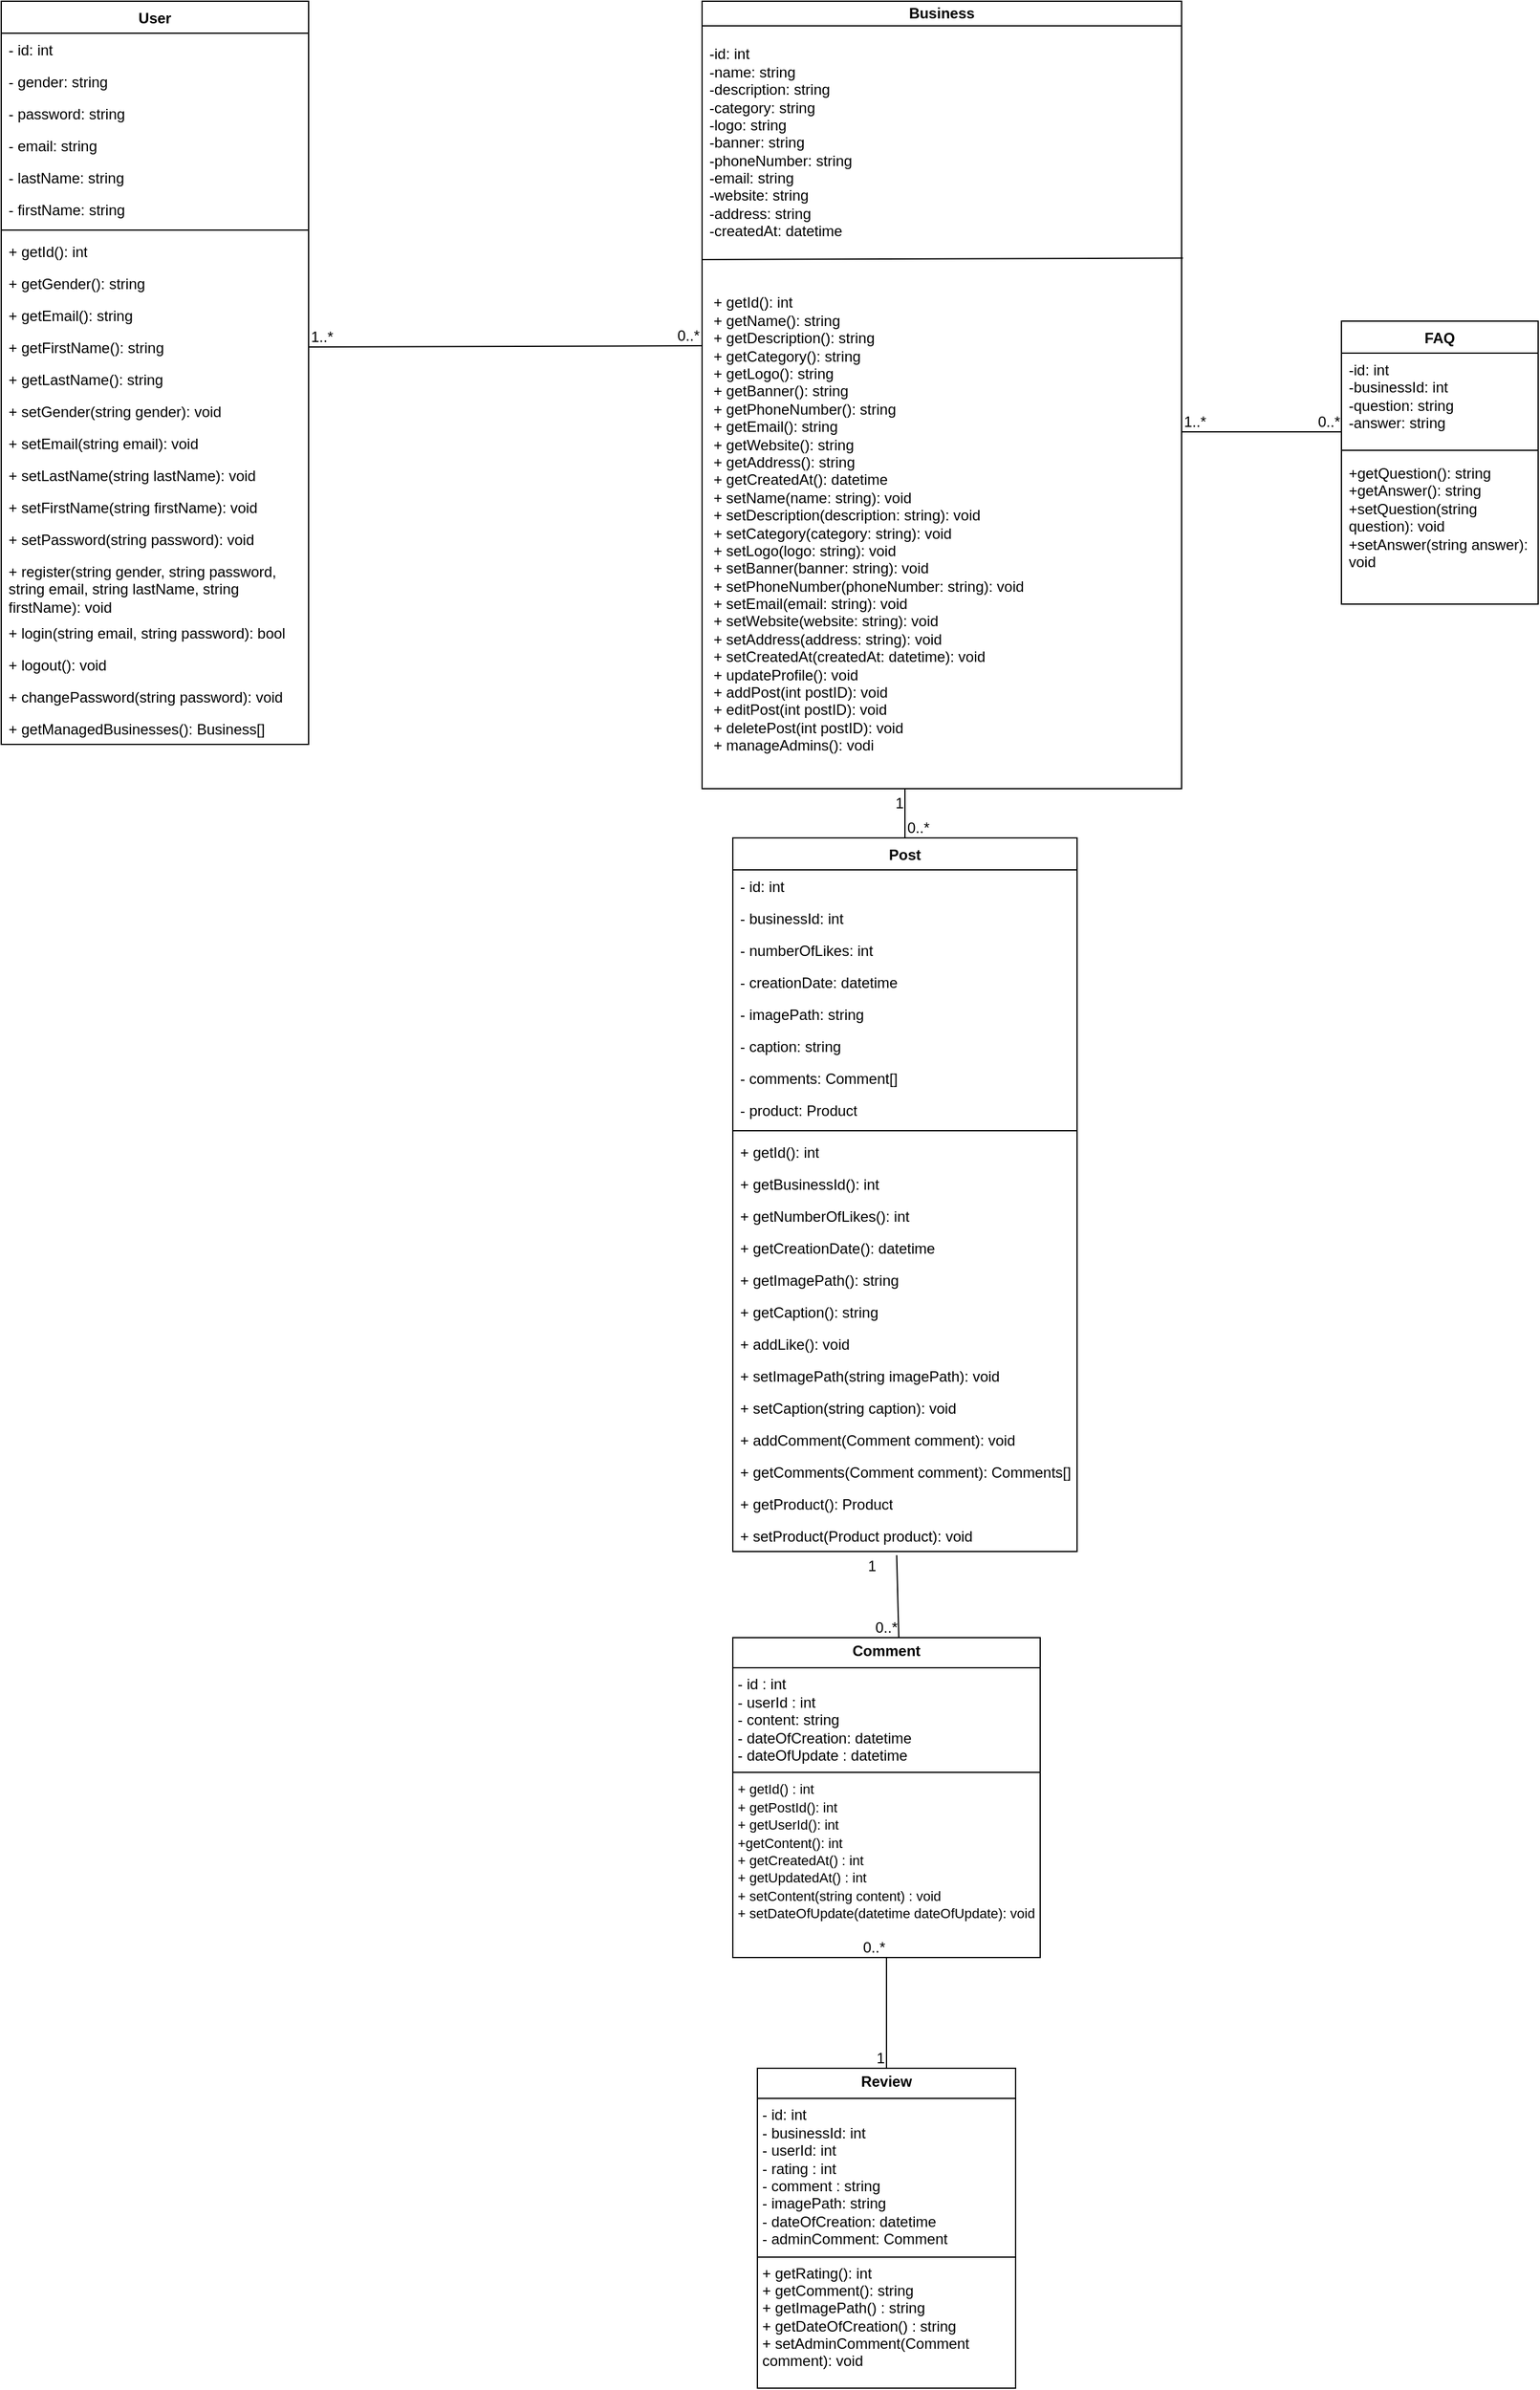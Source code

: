 <mxfile version="20.6.2" type="device"><diagram name="Page-1" id="zB0T4Id48WURSQ8DJp9p"><mxGraphModel dx="11570" dy="7433" grid="1" gridSize="10" guides="1" tooltips="1" connect="1" arrows="1" fold="1" page="1" pageScale="1" pageWidth="850" pageHeight="1100" math="0" shadow="0"><root><mxCell id="0"/><mxCell id="1" parent="0"/><mxCell id="ro6nxOlKLyhl2CBjUFk0-1" value="&lt;p style=&quot;margin:0px;margin-top:4px;text-align:center;&quot;&gt;&lt;b&gt;Comment&lt;/b&gt;&lt;/p&gt;&lt;hr size=&quot;1&quot; style=&quot;border-style:solid;&quot;&gt;&lt;p style=&quot;margin:0px;margin-left:4px;&quot;&gt;- id : int&lt;/p&gt;&lt;p style=&quot;margin:0px;margin-left:4px;&quot;&gt;- userId : int&lt;/p&gt;&lt;p style=&quot;margin:0px;margin-left:4px;&quot;&gt;- content: string&lt;/p&gt;&lt;p style=&quot;margin:0px;margin-left:4px;&quot;&gt;- dateOfCreation: datetime&lt;/p&gt;&lt;p style=&quot;margin:0px;margin-left:4px;&quot;&gt;- dateOfUpdate : datetime&lt;/p&gt;&lt;hr size=&quot;1&quot; style=&quot;border-style:solid;&quot;&gt;&lt;p style=&quot;margin: 0px 0px 0px 4px;&quot;&gt;&lt;span style=&quot;font-size: 11px;&quot;&gt;+ getId() : int&lt;/span&gt;&lt;/p&gt;&lt;p style=&quot;margin: 0px 0px 0px 4px;&quot;&gt;&lt;span style=&quot;font-size: 11px;&quot;&gt;+ getPostId(): int&lt;/span&gt;&lt;/p&gt;&lt;p style=&quot;margin: 0px 0px 0px 4px;&quot;&gt;&lt;span style=&quot;font-size: 11px;&quot;&gt;+ getUserId(): int&lt;/span&gt;&lt;/p&gt;&lt;p style=&quot;margin: 0px 0px 0px 4px;&quot;&gt;&lt;span style=&quot;font-size: 11px;&quot;&gt;+getContent(): int&lt;/span&gt;&lt;/p&gt;&lt;p style=&quot;margin: 0px 0px 0px 4px;&quot;&gt;&lt;span style=&quot;font-size: 11px;&quot;&gt;+ getCreatedAt() : int&lt;/span&gt;&lt;/p&gt;&lt;p style=&quot;margin: 0px 0px 0px 4px;&quot;&gt;&lt;span style=&quot;font-size: 11px;&quot;&gt;+ getUpdatedAt() : int&lt;/span&gt;&lt;/p&gt;&lt;p style=&quot;margin: 0px 0px 0px 4px;&quot;&gt;&lt;span style=&quot;font-size: 11px;&quot;&gt;+ setContent(string content) : void&lt;/span&gt;&lt;/p&gt;&lt;p style=&quot;margin: 0px 0px 0px 4px;&quot;&gt;&lt;span style=&quot;font-size: 11px;&quot;&gt;+ setDateOfUpdate(datetime dateOfUpdate): void&lt;/span&gt;&lt;/p&gt;&lt;p style=&quot;margin: 0px 0px 0px 4px;&quot;&gt;&lt;span style=&quot;font-size: 11px;&quot;&gt;&lt;br&gt;&lt;/span&gt;&lt;/p&gt;" style="verticalAlign=top;align=left;overflow=fill;html=1;whiteSpace=wrap;" parent="1" vertex="1"><mxGeometry x="145" y="250" width="250" height="260" as="geometry"/></mxCell><mxCell id="bkwtWzEXTBqkBEWizCB2-2" value="&lt;div&gt;User&lt;/div&gt;" style="swimlane;fontStyle=1;align=center;verticalAlign=top;childLayout=stackLayout;horizontal=1;startSize=26;horizontalStack=0;resizeParent=1;resizeParentMax=0;resizeLast=0;collapsible=1;marginBottom=0;whiteSpace=wrap;html=1;" parent="1" vertex="1"><mxGeometry x="-450" y="-1080" width="250" height="604" as="geometry"><mxRectangle x="280" y="60" width="70" height="30" as="alternateBounds"/></mxGeometry></mxCell><mxCell id="bkwtWzEXTBqkBEWizCB2-21" value="&lt;div&gt;- id: int&lt;/div&gt;" style="text;strokeColor=none;fillColor=none;align=left;verticalAlign=top;spacingLeft=4;spacingRight=4;overflow=hidden;rotatable=0;points=[[0,0.5],[1,0.5]];portConstraint=eastwest;whiteSpace=wrap;html=1;" parent="bkwtWzEXTBqkBEWizCB2-2" vertex="1"><mxGeometry y="26" width="250" height="26" as="geometry"/></mxCell><mxCell id="bkwtWzEXTBqkBEWizCB2-26" value="- gender: string" style="text;strokeColor=none;fillColor=none;align=left;verticalAlign=top;spacingLeft=4;spacingRight=4;overflow=hidden;rotatable=0;points=[[0,0.5],[1,0.5]];portConstraint=eastwest;whiteSpace=wrap;html=1;" parent="bkwtWzEXTBqkBEWizCB2-2" vertex="1"><mxGeometry y="52" width="250" height="26" as="geometry"/></mxCell><mxCell id="bkwtWzEXTBqkBEWizCB2-25" value="- password: string" style="text;strokeColor=none;fillColor=none;align=left;verticalAlign=top;spacingLeft=4;spacingRight=4;overflow=hidden;rotatable=0;points=[[0,0.5],[1,0.5]];portConstraint=eastwest;whiteSpace=wrap;html=1;" parent="bkwtWzEXTBqkBEWizCB2-2" vertex="1"><mxGeometry y="78" width="250" height="26" as="geometry"/></mxCell><mxCell id="bkwtWzEXTBqkBEWizCB2-24" value="- email: string" style="text;strokeColor=none;fillColor=none;align=left;verticalAlign=top;spacingLeft=4;spacingRight=4;overflow=hidden;rotatable=0;points=[[0,0.5],[1,0.5]];portConstraint=eastwest;whiteSpace=wrap;html=1;" parent="bkwtWzEXTBqkBEWizCB2-2" vertex="1"><mxGeometry y="104" width="250" height="26" as="geometry"/></mxCell><mxCell id="bkwtWzEXTBqkBEWizCB2-23" value="- lastName: string" style="text;strokeColor=none;fillColor=none;align=left;verticalAlign=top;spacingLeft=4;spacingRight=4;overflow=hidden;rotatable=0;points=[[0,0.5],[1,0.5]];portConstraint=eastwest;whiteSpace=wrap;html=1;" parent="bkwtWzEXTBqkBEWizCB2-2" vertex="1"><mxGeometry y="130" width="250" height="26" as="geometry"/></mxCell><mxCell id="bkwtWzEXTBqkBEWizCB2-22" value="- firstName: string" style="text;strokeColor=none;fillColor=none;align=left;verticalAlign=top;spacingLeft=4;spacingRight=4;overflow=hidden;rotatable=0;points=[[0,0.5],[1,0.5]];portConstraint=eastwest;whiteSpace=wrap;html=1;" parent="bkwtWzEXTBqkBEWizCB2-2" vertex="1"><mxGeometry y="156" width="250" height="26" as="geometry"/></mxCell><mxCell id="bkwtWzEXTBqkBEWizCB2-4" value="" style="line;strokeWidth=1;fillColor=none;align=left;verticalAlign=middle;spacingTop=-1;spacingLeft=3;spacingRight=3;rotatable=0;labelPosition=right;points=[];portConstraint=eastwest;strokeColor=inherit;" parent="bkwtWzEXTBqkBEWizCB2-2" vertex="1"><mxGeometry y="182" width="250" height="8" as="geometry"/></mxCell><mxCell id="bkwtWzEXTBqkBEWizCB2-5" value="&lt;div&gt;+ getId(): int&lt;/div&gt;" style="text;strokeColor=none;fillColor=none;align=left;verticalAlign=top;spacingLeft=4;spacingRight=4;overflow=hidden;rotatable=0;points=[[0,0.5],[1,0.5]];portConstraint=eastwest;whiteSpace=wrap;html=1;" parent="bkwtWzEXTBqkBEWizCB2-2" vertex="1"><mxGeometry y="190" width="250" height="26" as="geometry"/></mxCell><mxCell id="bkwtWzEXTBqkBEWizCB2-27" value="&lt;div&gt;+ getGender(): string&lt;br&gt;&lt;/div&gt;" style="text;strokeColor=none;fillColor=none;align=left;verticalAlign=top;spacingLeft=4;spacingRight=4;overflow=hidden;rotatable=0;points=[[0,0.5],[1,0.5]];portConstraint=eastwest;whiteSpace=wrap;html=1;" parent="bkwtWzEXTBqkBEWizCB2-2" vertex="1"><mxGeometry y="216" width="250" height="26" as="geometry"/></mxCell><mxCell id="bkwtWzEXTBqkBEWizCB2-28" value="&lt;div&gt;+ getEmail(): string&lt;br&gt;&lt;/div&gt;" style="text;strokeColor=none;fillColor=none;align=left;verticalAlign=top;spacingLeft=4;spacingRight=4;overflow=hidden;rotatable=0;points=[[0,0.5],[1,0.5]];portConstraint=eastwest;whiteSpace=wrap;html=1;" parent="bkwtWzEXTBqkBEWizCB2-2" vertex="1"><mxGeometry y="242" width="250" height="26" as="geometry"/></mxCell><mxCell id="bkwtWzEXTBqkBEWizCB2-30" value="&lt;div&gt;+ getFirstName(): string&lt;br&gt;&lt;/div&gt;" style="text;strokeColor=none;fillColor=none;align=left;verticalAlign=top;spacingLeft=4;spacingRight=4;overflow=hidden;rotatable=0;points=[[0,0.5],[1,0.5]];portConstraint=eastwest;whiteSpace=wrap;html=1;" parent="bkwtWzEXTBqkBEWizCB2-2" vertex="1"><mxGeometry y="268" width="250" height="26" as="geometry"/></mxCell><mxCell id="bkwtWzEXTBqkBEWizCB2-49" value="&lt;div&gt;+ getLastName(): string&lt;br&gt;&lt;/div&gt;" style="text;strokeColor=none;fillColor=none;align=left;verticalAlign=top;spacingLeft=4;spacingRight=4;overflow=hidden;rotatable=0;points=[[0,0.5],[1,0.5]];portConstraint=eastwest;whiteSpace=wrap;html=1;" parent="bkwtWzEXTBqkBEWizCB2-2" vertex="1"><mxGeometry y="294" width="250" height="26" as="geometry"/></mxCell><mxCell id="bkwtWzEXTBqkBEWizCB2-31" value="&lt;div&gt;+ setGender(string gender): void&lt;br&gt;&lt;/div&gt;" style="text;strokeColor=none;fillColor=none;align=left;verticalAlign=top;spacingLeft=4;spacingRight=4;overflow=hidden;rotatable=0;points=[[0,0.5],[1,0.5]];portConstraint=eastwest;whiteSpace=wrap;html=1;" parent="bkwtWzEXTBqkBEWizCB2-2" vertex="1"><mxGeometry y="320" width="250" height="26" as="geometry"/></mxCell><mxCell id="bkwtWzEXTBqkBEWizCB2-46" value="&lt;div&gt;+ setEmail(string email): void&lt;br&gt;&lt;/div&gt;" style="text;strokeColor=none;fillColor=none;align=left;verticalAlign=top;spacingLeft=4;spacingRight=4;overflow=hidden;rotatable=0;points=[[0,0.5],[1,0.5]];portConstraint=eastwest;whiteSpace=wrap;html=1;" parent="bkwtWzEXTBqkBEWizCB2-2" vertex="1"><mxGeometry y="346" width="250" height="26" as="geometry"/></mxCell><mxCell id="bkwtWzEXTBqkBEWizCB2-47" value="&lt;div&gt;+ setLastName(string lastName): void&lt;br&gt;&lt;/div&gt;" style="text;strokeColor=none;fillColor=none;align=left;verticalAlign=top;spacingLeft=4;spacingRight=4;overflow=hidden;rotatable=0;points=[[0,0.5],[1,0.5]];portConstraint=eastwest;whiteSpace=wrap;html=1;" parent="bkwtWzEXTBqkBEWizCB2-2" vertex="1"><mxGeometry y="372" width="250" height="26" as="geometry"/></mxCell><mxCell id="bkwtWzEXTBqkBEWizCB2-48" value="&lt;div&gt;+ setFirstName(string firstName): void&lt;br&gt;&lt;/div&gt;" style="text;strokeColor=none;fillColor=none;align=left;verticalAlign=top;spacingLeft=4;spacingRight=4;overflow=hidden;rotatable=0;points=[[0,0.5],[1,0.5]];portConstraint=eastwest;whiteSpace=wrap;html=1;" parent="bkwtWzEXTBqkBEWizCB2-2" vertex="1"><mxGeometry y="398" width="250" height="26" as="geometry"/></mxCell><mxCell id="bkwtWzEXTBqkBEWizCB2-50" value="&lt;div&gt;+ setPassword(string password): void&lt;br&gt;&lt;/div&gt;" style="text;strokeColor=none;fillColor=none;align=left;verticalAlign=top;spacingLeft=4;spacingRight=4;overflow=hidden;rotatable=0;points=[[0,0.5],[1,0.5]];portConstraint=eastwest;whiteSpace=wrap;html=1;" parent="bkwtWzEXTBqkBEWizCB2-2" vertex="1"><mxGeometry y="424" width="250" height="26" as="geometry"/></mxCell><mxCell id="bkwtWzEXTBqkBEWizCB2-51" value="&lt;div&gt;+ register(string gender, string password, string email, string lastName, string firstName): void&lt;br&gt;&lt;/div&gt;" style="text;strokeColor=none;fillColor=none;align=left;verticalAlign=top;spacingLeft=4;spacingRight=4;overflow=hidden;rotatable=0;points=[[0,0.5],[1,0.5]];portConstraint=eastwest;whiteSpace=wrap;html=1;" parent="bkwtWzEXTBqkBEWizCB2-2" vertex="1"><mxGeometry y="450" width="250" height="50" as="geometry"/></mxCell><mxCell id="bkwtWzEXTBqkBEWizCB2-52" value="&lt;div&gt;+ login(string email, string password): bool&lt;br&gt;&lt;/div&gt;" style="text;strokeColor=none;fillColor=none;align=left;verticalAlign=top;spacingLeft=4;spacingRight=4;overflow=hidden;rotatable=0;points=[[0,0.5],[1,0.5]];portConstraint=eastwest;whiteSpace=wrap;html=1;" parent="bkwtWzEXTBqkBEWizCB2-2" vertex="1"><mxGeometry y="500" width="250" height="26" as="geometry"/></mxCell><mxCell id="bkwtWzEXTBqkBEWizCB2-73" value="&lt;div&gt;+ logout(): void&lt;br&gt;&lt;/div&gt;" style="text;strokeColor=none;fillColor=none;align=left;verticalAlign=top;spacingLeft=4;spacingRight=4;overflow=hidden;rotatable=0;points=[[0,0.5],[1,0.5]];portConstraint=eastwest;whiteSpace=wrap;html=1;" parent="bkwtWzEXTBqkBEWizCB2-2" vertex="1"><mxGeometry y="526" width="250" height="26" as="geometry"/></mxCell><mxCell id="bkwtWzEXTBqkBEWizCB2-74" value="&lt;div&gt;+ changePassword(string password): void&lt;br&gt;&lt;/div&gt;" style="text;strokeColor=none;fillColor=none;align=left;verticalAlign=top;spacingLeft=4;spacingRight=4;overflow=hidden;rotatable=0;points=[[0,0.5],[1,0.5]];portConstraint=eastwest;whiteSpace=wrap;html=1;" parent="bkwtWzEXTBqkBEWizCB2-2" vertex="1"><mxGeometry y="552" width="250" height="26" as="geometry"/></mxCell><mxCell id="bkwtWzEXTBqkBEWizCB2-75" value="&lt;div&gt;+ getManagedBusinesses(): Business[]&lt;br&gt;&lt;/div&gt;" style="text;strokeColor=none;fillColor=none;align=left;verticalAlign=top;spacingLeft=4;spacingRight=4;overflow=hidden;rotatable=0;points=[[0,0.5],[1,0.5]];portConstraint=eastwest;whiteSpace=wrap;html=1;" parent="bkwtWzEXTBqkBEWizCB2-2" vertex="1"><mxGeometry y="578" width="250" height="26" as="geometry"/></mxCell><mxCell id="ro6nxOlKLyhl2CBjUFk0-2" value="&lt;p style=&quot;margin:0px;margin-top:4px;text-align:center;&quot;&gt;&lt;b&gt;Review&lt;/b&gt;&lt;/p&gt;&lt;hr size=&quot;1&quot; style=&quot;border-style:solid;&quot;&gt;&lt;p style=&quot;margin:0px;margin-left:4px;&quot;&gt;- id: int&lt;/p&gt;&lt;p style=&quot;margin:0px;margin-left:4px;&quot;&gt;- businessId: int&lt;/p&gt;&lt;p style=&quot;margin:0px;margin-left:4px;&quot;&gt;- userId: int&lt;/p&gt;&lt;p style=&quot;margin:0px;margin-left:4px;&quot;&gt;- rating : int&lt;/p&gt;&lt;p style=&quot;margin:0px;margin-left:4px;&quot;&gt;- comment : string&lt;/p&gt;&lt;p style=&quot;margin:0px;margin-left:4px;&quot;&gt;- imagePath: string&lt;/p&gt;&lt;p style=&quot;margin:0px;margin-left:4px;&quot;&gt;- dateOfCreation: datetime&lt;/p&gt;&lt;p style=&quot;margin:0px;margin-left:4px;&quot;&gt;- adminComment: Comment&lt;/p&gt;&lt;hr size=&quot;1&quot; style=&quot;border-style:solid;&quot;&gt;&lt;p style=&quot;margin:0px;margin-left:4px;&quot;&gt;+ getRating(): int&lt;/p&gt;&lt;p style=&quot;margin:0px;margin-left:4px;&quot;&gt;+ getComment(): string&lt;/p&gt;&lt;p style=&quot;margin:0px;margin-left:4px;&quot;&gt;+ getImagePath() : string&lt;/p&gt;&lt;p style=&quot;margin:0px;margin-left:4px;&quot;&gt;+ getDateOfCreation() : string&lt;/p&gt;&lt;p style=&quot;margin:0px;margin-left:4px;&quot;&gt;+ setAdminComment(Comment comment): void&lt;/p&gt;" style="verticalAlign=top;align=left;overflow=fill;html=1;whiteSpace=wrap;" parent="1" vertex="1"><mxGeometry x="165" y="600" width="210" height="260" as="geometry"/></mxCell><mxCell id="bkwtWzEXTBqkBEWizCB2-79" value="Post" style="swimlane;fontStyle=1;align=center;verticalAlign=top;childLayout=stackLayout;horizontal=1;startSize=26;horizontalStack=0;resizeParent=1;resizeParentMax=0;resizeLast=0;collapsible=1;marginBottom=0;whiteSpace=wrap;html=1;" parent="1" vertex="1"><mxGeometry x="145" y="-400" width="280" height="580" as="geometry"/></mxCell><mxCell id="bkwtWzEXTBqkBEWizCB2-80" value="- id: int" style="text;strokeColor=none;fillColor=none;align=left;verticalAlign=top;spacingLeft=4;spacingRight=4;overflow=hidden;rotatable=0;points=[[0,0.5],[1,0.5]];portConstraint=eastwest;whiteSpace=wrap;html=1;" parent="bkwtWzEXTBqkBEWizCB2-79" vertex="1"><mxGeometry y="26" width="280" height="26" as="geometry"/></mxCell><mxCell id="bkwtWzEXTBqkBEWizCB2-83" value="- businessId: int" style="text;strokeColor=none;fillColor=none;align=left;verticalAlign=top;spacingLeft=4;spacingRight=4;overflow=hidden;rotatable=0;points=[[0,0.5],[1,0.5]];portConstraint=eastwest;whiteSpace=wrap;html=1;" parent="bkwtWzEXTBqkBEWizCB2-79" vertex="1"><mxGeometry y="52" width="280" height="26" as="geometry"/></mxCell><mxCell id="bkwtWzEXTBqkBEWizCB2-99" value="- numberOfLikes: int" style="text;strokeColor=none;fillColor=none;align=left;verticalAlign=top;spacingLeft=4;spacingRight=4;overflow=hidden;rotatable=0;points=[[0,0.5],[1,0.5]];portConstraint=eastwest;whiteSpace=wrap;html=1;" parent="bkwtWzEXTBqkBEWizCB2-79" vertex="1"><mxGeometry y="78" width="280" height="26" as="geometry"/></mxCell><mxCell id="bkwtWzEXTBqkBEWizCB2-98" value="- creationDate: datetime" style="text;strokeColor=none;fillColor=none;align=left;verticalAlign=top;spacingLeft=4;spacingRight=4;overflow=hidden;rotatable=0;points=[[0,0.5],[1,0.5]];portConstraint=eastwest;whiteSpace=wrap;html=1;" parent="bkwtWzEXTBqkBEWizCB2-79" vertex="1"><mxGeometry y="104" width="280" height="26" as="geometry"/></mxCell><mxCell id="bkwtWzEXTBqkBEWizCB2-97" value="- imagePath: string" style="text;strokeColor=none;fillColor=none;align=left;verticalAlign=top;spacingLeft=4;spacingRight=4;overflow=hidden;rotatable=0;points=[[0,0.5],[1,0.5]];portConstraint=eastwest;whiteSpace=wrap;html=1;" parent="bkwtWzEXTBqkBEWizCB2-79" vertex="1"><mxGeometry y="130" width="280" height="26" as="geometry"/></mxCell><mxCell id="bkwtWzEXTBqkBEWizCB2-84" value="&lt;div&gt;- caption: string&lt;/div&gt;" style="text;strokeColor=none;fillColor=none;align=left;verticalAlign=top;spacingLeft=4;spacingRight=4;overflow=hidden;rotatable=0;points=[[0,0.5],[1,0.5]];portConstraint=eastwest;whiteSpace=wrap;html=1;" parent="bkwtWzEXTBqkBEWizCB2-79" vertex="1"><mxGeometry y="156" width="280" height="26" as="geometry"/></mxCell><mxCell id="F-jX-mWES0CgwI4cVzCf-14" value="&lt;div&gt;- comments: Comment[]&lt;br&gt;&lt;/div&gt;" style="text;strokeColor=none;fillColor=none;align=left;verticalAlign=top;spacingLeft=4;spacingRight=4;overflow=hidden;rotatable=0;points=[[0,0.5],[1,0.5]];portConstraint=eastwest;whiteSpace=wrap;html=1;" parent="bkwtWzEXTBqkBEWizCB2-79" vertex="1"><mxGeometry y="182" width="280" height="26" as="geometry"/></mxCell><mxCell id="F-jX-mWES0CgwI4cVzCf-26" value="&lt;div&gt;- product: Product&lt;br&gt;&lt;/div&gt;" style="text;strokeColor=none;fillColor=none;align=left;verticalAlign=top;spacingLeft=4;spacingRight=4;overflow=hidden;rotatable=0;points=[[0,0.5],[1,0.5]];portConstraint=eastwest;whiteSpace=wrap;html=1;" parent="bkwtWzEXTBqkBEWizCB2-79" vertex="1"><mxGeometry y="208" width="280" height="26" as="geometry"/></mxCell><mxCell id="bkwtWzEXTBqkBEWizCB2-81" value="" style="line;strokeWidth=1;fillColor=none;align=left;verticalAlign=middle;spacingTop=-1;spacingLeft=3;spacingRight=3;rotatable=0;labelPosition=right;points=[];portConstraint=eastwest;strokeColor=inherit;" parent="bkwtWzEXTBqkBEWizCB2-79" vertex="1"><mxGeometry y="234" width="280" height="8" as="geometry"/></mxCell><mxCell id="bkwtWzEXTBqkBEWizCB2-82" value="&lt;div&gt;+ getId(): int&lt;/div&gt;" style="text;strokeColor=none;fillColor=none;align=left;verticalAlign=top;spacingLeft=4;spacingRight=4;overflow=hidden;rotatable=0;points=[[0,0.5],[1,0.5]];portConstraint=eastwest;whiteSpace=wrap;html=1;" parent="bkwtWzEXTBqkBEWizCB2-79" vertex="1"><mxGeometry y="242" width="280" height="26" as="geometry"/></mxCell><mxCell id="bkwtWzEXTBqkBEWizCB2-101" value="&lt;div&gt;+ getBusinessId(): int&lt;/div&gt;" style="text;strokeColor=none;fillColor=none;align=left;verticalAlign=top;spacingLeft=4;spacingRight=4;overflow=hidden;rotatable=0;points=[[0,0.5],[1,0.5]];portConstraint=eastwest;whiteSpace=wrap;html=1;" parent="bkwtWzEXTBqkBEWizCB2-79" vertex="1"><mxGeometry y="268" width="280" height="26" as="geometry"/></mxCell><mxCell id="bkwtWzEXTBqkBEWizCB2-102" value="&lt;div&gt;+ getNumberOfLikes(): int&lt;/div&gt;" style="text;strokeColor=none;fillColor=none;align=left;verticalAlign=top;spacingLeft=4;spacingRight=4;overflow=hidden;rotatable=0;points=[[0,0.5],[1,0.5]];portConstraint=eastwest;whiteSpace=wrap;html=1;" parent="bkwtWzEXTBqkBEWizCB2-79" vertex="1"><mxGeometry y="294" width="280" height="26" as="geometry"/></mxCell><mxCell id="bkwtWzEXTBqkBEWizCB2-103" value="&lt;div&gt;+ getCreationDate(): datetime&lt;br&gt;&lt;/div&gt;" style="text;strokeColor=none;fillColor=none;align=left;verticalAlign=top;spacingLeft=4;spacingRight=4;overflow=hidden;rotatable=0;points=[[0,0.5],[1,0.5]];portConstraint=eastwest;whiteSpace=wrap;html=1;" parent="bkwtWzEXTBqkBEWizCB2-79" vertex="1"><mxGeometry y="320" width="280" height="26" as="geometry"/></mxCell><mxCell id="bkwtWzEXTBqkBEWizCB2-104" value="&lt;div&gt;+ getImagePath(): string&lt;br&gt;&lt;/div&gt;" style="text;strokeColor=none;fillColor=none;align=left;verticalAlign=top;spacingLeft=4;spacingRight=4;overflow=hidden;rotatable=0;points=[[0,0.5],[1,0.5]];portConstraint=eastwest;whiteSpace=wrap;html=1;" parent="bkwtWzEXTBqkBEWizCB2-79" vertex="1"><mxGeometry y="346" width="280" height="26" as="geometry"/></mxCell><mxCell id="bkwtWzEXTBqkBEWizCB2-105" value="&lt;div&gt;+ getCaption(): string&lt;br&gt;&lt;/div&gt;" style="text;strokeColor=none;fillColor=none;align=left;verticalAlign=top;spacingLeft=4;spacingRight=4;overflow=hidden;rotatable=0;points=[[0,0.5],[1,0.5]];portConstraint=eastwest;whiteSpace=wrap;html=1;" parent="bkwtWzEXTBqkBEWizCB2-79" vertex="1"><mxGeometry y="372" width="280" height="26" as="geometry"/></mxCell><mxCell id="bkwtWzEXTBqkBEWizCB2-109" value="&lt;div&gt;+ addLike(): void&lt;/div&gt;" style="text;strokeColor=none;fillColor=none;align=left;verticalAlign=top;spacingLeft=4;spacingRight=4;overflow=hidden;rotatable=0;points=[[0,0.5],[1,0.5]];portConstraint=eastwest;whiteSpace=wrap;html=1;" parent="bkwtWzEXTBqkBEWizCB2-79" vertex="1"><mxGeometry y="398" width="280" height="26" as="geometry"/></mxCell><mxCell id="bkwtWzEXTBqkBEWizCB2-110" value="&lt;div&gt;+ setImagePath(string imagePath): void&lt;/div&gt;" style="text;strokeColor=none;fillColor=none;align=left;verticalAlign=top;spacingLeft=4;spacingRight=4;overflow=hidden;rotatable=0;points=[[0,0.5],[1,0.5]];portConstraint=eastwest;whiteSpace=wrap;html=1;" parent="bkwtWzEXTBqkBEWizCB2-79" vertex="1"><mxGeometry y="424" width="280" height="26" as="geometry"/></mxCell><mxCell id="bkwtWzEXTBqkBEWizCB2-111" value="&lt;div&gt;+ setCaption(string caption): void&lt;/div&gt;" style="text;strokeColor=none;fillColor=none;align=left;verticalAlign=top;spacingLeft=4;spacingRight=4;overflow=hidden;rotatable=0;points=[[0,0.5],[1,0.5]];portConstraint=eastwest;whiteSpace=wrap;html=1;" parent="bkwtWzEXTBqkBEWizCB2-79" vertex="1"><mxGeometry y="450" width="280" height="26" as="geometry"/></mxCell><mxCell id="F-jX-mWES0CgwI4cVzCf-15" value="&lt;div&gt;+ addComment(Comment comment): void&lt;/div&gt;" style="text;strokeColor=none;fillColor=none;align=left;verticalAlign=top;spacingLeft=4;spacingRight=4;overflow=hidden;rotatable=0;points=[[0,0.5],[1,0.5]];portConstraint=eastwest;whiteSpace=wrap;html=1;" parent="bkwtWzEXTBqkBEWizCB2-79" vertex="1"><mxGeometry y="476" width="280" height="26" as="geometry"/></mxCell><mxCell id="F-jX-mWES0CgwI4cVzCf-16" value="&lt;div&gt;+ getComments(Comment comment): Comments[]&lt;br&gt;&lt;/div&gt;" style="text;strokeColor=none;fillColor=none;align=left;verticalAlign=top;spacingLeft=4;spacingRight=4;overflow=hidden;rotatable=0;points=[[0,0.5],[1,0.5]];portConstraint=eastwest;whiteSpace=wrap;html=1;" parent="bkwtWzEXTBqkBEWizCB2-79" vertex="1"><mxGeometry y="502" width="280" height="26" as="geometry"/></mxCell><mxCell id="F-jX-mWES0CgwI4cVzCf-27" value="&lt;div&gt;+ getProduct(): Product&lt;br&gt;&lt;/div&gt;" style="text;strokeColor=none;fillColor=none;align=left;verticalAlign=top;spacingLeft=4;spacingRight=4;overflow=hidden;rotatable=0;points=[[0,0.5],[1,0.5]];portConstraint=eastwest;whiteSpace=wrap;html=1;" parent="bkwtWzEXTBqkBEWizCB2-79" vertex="1"><mxGeometry y="528" width="280" height="26" as="geometry"/></mxCell><mxCell id="F-jX-mWES0CgwI4cVzCf-50" value="&lt;div&gt;+ setProduct(Product product): void&lt;br&gt;&lt;/div&gt;" style="text;strokeColor=none;fillColor=none;align=left;verticalAlign=top;spacingLeft=4;spacingRight=4;overflow=hidden;rotatable=0;points=[[0,0.5],[1,0.5]];portConstraint=eastwest;whiteSpace=wrap;html=1;" parent="bkwtWzEXTBqkBEWizCB2-79" vertex="1"><mxGeometry y="554" width="280" height="26" as="geometry"/></mxCell><mxCell id="EGZzPKQ25BsUCMb8mJ3V-4" value="&lt;div&gt;Business&lt;/div&gt;" style="swimlane;whiteSpace=wrap;html=1;startSize=20;" parent="1" vertex="1"><mxGeometry x="120" y="-1080" width="390" height="640" as="geometry"/></mxCell><mxCell id="EGZzPKQ25BsUCMb8mJ3V-11" value="-id: int&lt;div&gt;-name: string&lt;/div&gt;&lt;div&gt;-description: string&lt;/div&gt;&lt;div&gt;-category: string&lt;/div&gt;&lt;div&gt;-logo: string&lt;/div&gt;&lt;div&gt;-banner: string&lt;/div&gt;&lt;div&gt;-phoneNumber: string&lt;/div&gt;&lt;div&gt;-email: string&lt;/div&gt;&lt;div&gt;-website: string&lt;/div&gt;&lt;div&gt;-address: string&lt;/div&gt;&lt;div&gt;-createdAt: datetime&lt;/div&gt;" style="text;strokeColor=none;fillColor=none;align=left;verticalAlign=middle;spacingLeft=4;spacingRight=4;overflow=hidden;points=[[0,0.5],[1,0.5]];portConstraint=eastwest;rotatable=0;whiteSpace=wrap;html=1;" parent="EGZzPKQ25BsUCMb8mJ3V-4" vertex="1"><mxGeometry y="30" width="180" height="170" as="geometry"/></mxCell><mxCell id="EGZzPKQ25BsUCMb8mJ3V-14" value="&lt;div&gt;&amp;nbsp;+ getId(): int&amp;nbsp; &amp;nbsp; &amp;nbsp; &amp;nbsp; &amp;nbsp; &amp;nbsp; &amp;nbsp; &amp;nbsp; &amp;nbsp; &amp;nbsp; &amp;nbsp; &amp;nbsp;&lt;/div&gt;&lt;div&gt;&amp;nbsp;+ getName(): string&amp;nbsp; &amp;nbsp; &amp;nbsp; &amp;nbsp; &amp;nbsp; &amp;nbsp; &amp;nbsp; &amp;nbsp; &amp;nbsp;&amp;nbsp;&lt;/div&gt;&lt;div&gt;&amp;nbsp;+ getDescription(): string&amp;nbsp; &amp;nbsp; &amp;nbsp; &amp;nbsp; &amp;nbsp; &amp;nbsp;&lt;/div&gt;&lt;div&gt;&amp;nbsp;+ getCategory(): string&amp;nbsp; &amp;nbsp; &amp;nbsp; &amp;nbsp; &amp;nbsp; &amp;nbsp; &amp;nbsp;&amp;nbsp;&lt;/div&gt;&lt;div&gt;&amp;nbsp;+ getLogo(): string&amp;nbsp; &amp;nbsp; &amp;nbsp; &amp;nbsp; &amp;nbsp; &amp;nbsp; &amp;nbsp; &amp;nbsp; &amp;nbsp;&amp;nbsp;&lt;/div&gt;&lt;div&gt;&amp;nbsp;+ getBanner(): string&amp;nbsp; &amp;nbsp; &amp;nbsp; &amp;nbsp; &amp;nbsp; &amp;nbsp; &amp;nbsp; &amp;nbsp;&amp;nbsp;&lt;/div&gt;&lt;div&gt;&amp;nbsp;+ getPhoneNumber(): string&amp;nbsp; &amp;nbsp; &amp;nbsp; &amp;nbsp; &amp;nbsp; &amp;nbsp;&lt;/div&gt;&lt;div&gt;&amp;nbsp;+ getEmail(): string&amp;nbsp; &amp;nbsp; &amp;nbsp; &amp;nbsp; &amp;nbsp; &amp;nbsp; &amp;nbsp; &amp;nbsp; &amp;nbsp;&lt;/div&gt;&lt;div&gt;&amp;nbsp;+ getWebsite(): string&amp;nbsp; &amp;nbsp; &amp;nbsp; &amp;nbsp; &amp;nbsp; &amp;nbsp; &amp;nbsp; &amp;nbsp;&lt;/div&gt;&lt;div&gt;&amp;nbsp;+ getAddress(): string&amp;nbsp; &amp;nbsp; &amp;nbsp; &amp;nbsp; &amp;nbsp; &amp;nbsp; &amp;nbsp; &amp;nbsp;&lt;/div&gt;&lt;div&gt;&amp;nbsp;+ getCreatedAt(): datetime&lt;/div&gt;&lt;div&gt;&lt;div&gt;&amp;nbsp;&lt;span style=&quot;background-color: initial;&quot;&gt;+ setName(name: string): void&amp;nbsp; &amp;nbsp; &amp;nbsp; &amp;nbsp;&amp;nbsp;&lt;/span&gt;&lt;/div&gt;&lt;div&gt;&amp;nbsp;+ setDescription(description: string): void&lt;/div&gt;&lt;div&gt;&amp;nbsp;+ setCategory(category: string): void&amp;nbsp;&amp;nbsp;&lt;/div&gt;&lt;div&gt;&amp;nbsp;+ setLogo(logo: string): void&amp;nbsp; &amp;nbsp; &amp;nbsp; &amp;nbsp; &amp;nbsp;&lt;/div&gt;&lt;div&gt;&amp;nbsp;+ setBanner(banner: string): void&amp;nbsp; &amp;nbsp; &amp;nbsp;&lt;/div&gt;&lt;div&gt;&amp;nbsp;+ setPhoneNumber(phoneNumber: string): void&lt;/div&gt;&lt;div&gt;&amp;nbsp;+ setEmail(email: string): void&amp;nbsp; &amp;nbsp; &amp;nbsp; &amp;nbsp;&lt;/div&gt;&lt;div&gt;&amp;nbsp;+ setWebsite(website: string): void&amp;nbsp; &amp;nbsp;&lt;/div&gt;&lt;div&gt;&amp;nbsp;+ setAddress(address: string): void&amp;nbsp; &amp;nbsp;&lt;/div&gt;&lt;div&gt;&amp;nbsp;+ setCreatedAt(createdAt: datetime): void&lt;/div&gt;&lt;/div&gt;&lt;div&gt;&lt;span style=&quot;background-color: initial;&quot;&gt;&amp;nbsp;+ updateProfile(): void&amp;nbsp;&lt;/span&gt;&lt;/div&gt;&lt;div&gt;&lt;span style=&quot;background-color: initial;&quot;&gt;&amp;nbsp;+ addPost(int postID): void&amp;nbsp;&lt;/span&gt;&lt;/div&gt;&lt;div&gt;&lt;span style=&quot;background-color: initial;&quot;&gt;&amp;nbsp;+ editPost(int postID): void&lt;/span&gt;&lt;/div&gt;&lt;div&gt;&lt;span style=&quot;background-color: initial;&quot;&gt;&amp;nbsp;+ deletePost(int postID): void&lt;/span&gt;&lt;/div&gt;&lt;div&gt;&lt;span style=&quot;background-color: initial;&quot;&gt;&amp;nbsp;+ manageAdmins(): vodi&lt;/span&gt;&lt;/div&gt;" style="text;strokeColor=none;fillColor=none;align=left;verticalAlign=middle;spacingLeft=4;spacingRight=4;overflow=hidden;points=[[0,0.5],[1,0.5]];portConstraint=eastwest;rotatable=0;whiteSpace=wrap;html=1;" parent="EGZzPKQ25BsUCMb8mJ3V-4" vertex="1"><mxGeometry y="210" width="390" height="430" as="geometry"/></mxCell><mxCell id="EGZzPKQ25BsUCMb8mJ3V-20" value="" style="endArrow=none;html=1;rounded=0;exitX=1.003;exitY=-0.003;exitDx=0;exitDy=0;exitPerimeter=0;" parent="EGZzPKQ25BsUCMb8mJ3V-4" source="EGZzPKQ25BsUCMb8mJ3V-14" edge="1"><mxGeometry width="50" height="50" relative="1" as="geometry"><mxPoint x="349.61" y="345.5" as="sourcePoint"/><mxPoint y="210" as="targetPoint"/></mxGeometry></mxCell><mxCell id="ro6nxOlKLyhl2CBjUFk0-3" value="FAQ" style="swimlane;fontStyle=1;align=center;verticalAlign=top;childLayout=stackLayout;horizontal=1;startSize=26;horizontalStack=0;resizeParent=1;resizeParentMax=0;resizeLast=0;collapsible=1;marginBottom=0;whiteSpace=wrap;html=1;" parent="1" vertex="1"><mxGeometry x="640" y="-820" width="160" height="230" as="geometry"/></mxCell><mxCell id="ro6nxOlKLyhl2CBjUFk0-4" value="-id: int&amp;nbsp;&lt;div&gt;-businessId: int&lt;/div&gt;&lt;div&gt;-question: string&lt;/div&gt;&lt;div&gt;-answer: string&lt;/div&gt;" style="text;strokeColor=none;fillColor=none;align=left;verticalAlign=top;spacingLeft=4;spacingRight=4;overflow=hidden;rotatable=0;points=[[0,0.5],[1,0.5]];portConstraint=eastwest;whiteSpace=wrap;html=1;" parent="ro6nxOlKLyhl2CBjUFk0-3" vertex="1"><mxGeometry y="26" width="160" height="74" as="geometry"/></mxCell><mxCell id="ro6nxOlKLyhl2CBjUFk0-5" value="" style="line;strokeWidth=1;fillColor=none;align=left;verticalAlign=middle;spacingTop=-1;spacingLeft=3;spacingRight=3;rotatable=0;labelPosition=right;points=[];portConstraint=eastwest;strokeColor=inherit;" parent="ro6nxOlKLyhl2CBjUFk0-3" vertex="1"><mxGeometry y="100" width="160" height="10" as="geometry"/></mxCell><mxCell id="ro6nxOlKLyhl2CBjUFk0-6" value="+getQuestion(): string&lt;div&gt;+getAnswer(): string&lt;/div&gt;&lt;div&gt;+setQuestion(string question): void&lt;/div&gt;&lt;div&gt;+setAnswer(string answer): void&lt;/div&gt;" style="text;strokeColor=none;fillColor=none;align=left;verticalAlign=top;spacingLeft=4;spacingRight=4;overflow=hidden;rotatable=0;points=[[0,0.5],[1,0.5]];portConstraint=eastwest;whiteSpace=wrap;html=1;" parent="ro6nxOlKLyhl2CBjUFk0-3" vertex="1"><mxGeometry y="110" width="160" height="120" as="geometry"/></mxCell><mxCell id="F-jX-mWES0CgwI4cVzCf-1" value="" style="endArrow=none;html=1;rounded=0;fontSize=12;startSize=8;endSize=8;curved=1;exitX=1;exitY=0.5;exitDx=0;exitDy=0;" parent="1" source="bkwtWzEXTBqkBEWizCB2-30" edge="1"><mxGeometry relative="1" as="geometry"><mxPoint x="-80" y="-600" as="sourcePoint"/><mxPoint x="120" y="-800" as="targetPoint"/></mxGeometry></mxCell><mxCell id="F-jX-mWES0CgwI4cVzCf-2" value="1..*" style="resizable=0;html=1;whiteSpace=wrap;align=left;verticalAlign=bottom;" parent="F-jX-mWES0CgwI4cVzCf-1" connectable="0" vertex="1"><mxGeometry x="-1" relative="1" as="geometry"/></mxCell><mxCell id="F-jX-mWES0CgwI4cVzCf-3" value="0..*" style="resizable=0;html=1;whiteSpace=wrap;align=right;verticalAlign=bottom;" parent="F-jX-mWES0CgwI4cVzCf-1" connectable="0" vertex="1"><mxGeometry x="1" relative="1" as="geometry"/></mxCell><mxCell id="F-jX-mWES0CgwI4cVzCf-52" value="" style="endArrow=none;html=1;rounded=0;fontSize=12;startSize=8;endSize=8;curved=1;exitX=0.5;exitY=0;exitDx=0;exitDy=0;" parent="1" source="bkwtWzEXTBqkBEWizCB2-79" edge="1"><mxGeometry relative="1" as="geometry"><mxPoint x="140" y="-640" as="sourcePoint"/><mxPoint x="285" y="-440" as="targetPoint"/></mxGeometry></mxCell><mxCell id="F-jX-mWES0CgwI4cVzCf-53" value="0..*" style="resizable=0;html=1;whiteSpace=wrap;align=left;verticalAlign=bottom;" parent="F-jX-mWES0CgwI4cVzCf-52" connectable="0" vertex="1"><mxGeometry x="-1" relative="1" as="geometry"/></mxCell><mxCell id="F-jX-mWES0CgwI4cVzCf-54" value="1" style="resizable=0;html=1;whiteSpace=wrap;align=right;verticalAlign=bottom;" parent="F-jX-mWES0CgwI4cVzCf-52" connectable="0" vertex="1"><mxGeometry x="1" relative="1" as="geometry"><mxPoint y="20" as="offset"/></mxGeometry></mxCell><mxCell id="F-jX-mWES0CgwI4cVzCf-58" value="" style="endArrow=none;html=1;rounded=0;fontSize=12;startSize=8;endSize=8;curved=1;" parent="1" edge="1"><mxGeometry relative="1" as="geometry"><mxPoint x="510" y="-730" as="sourcePoint"/><mxPoint x="640" y="-730" as="targetPoint"/></mxGeometry></mxCell><mxCell id="F-jX-mWES0CgwI4cVzCf-59" value="1..*" style="resizable=0;html=1;whiteSpace=wrap;align=left;verticalAlign=bottom;" parent="F-jX-mWES0CgwI4cVzCf-58" connectable="0" vertex="1"><mxGeometry x="-1" relative="1" as="geometry"/></mxCell><mxCell id="F-jX-mWES0CgwI4cVzCf-60" value="0..*" style="resizable=0;html=1;whiteSpace=wrap;align=right;verticalAlign=bottom;" parent="F-jX-mWES0CgwI4cVzCf-58" connectable="0" vertex="1"><mxGeometry x="1" relative="1" as="geometry"/></mxCell><mxCell id="F-jX-mWES0CgwI4cVzCf-64" value="" style="endArrow=none;html=1;rounded=0;fontSize=12;startSize=8;endSize=8;curved=1;entryX=0.54;entryY=0;entryDx=0;entryDy=0;entryPerimeter=0;exitX=0.476;exitY=1.117;exitDx=0;exitDy=0;exitPerimeter=0;" parent="1" source="F-jX-mWES0CgwI4cVzCf-50" target="ro6nxOlKLyhl2CBjUFk0-1" edge="1"><mxGeometry relative="1" as="geometry"><mxPoint x="-60" y="-220" as="sourcePoint"/><mxPoint x="70" y="-220" as="targetPoint"/></mxGeometry></mxCell><mxCell id="F-jX-mWES0CgwI4cVzCf-65" value="&lt;div&gt;1&lt;/div&gt;" style="resizable=0;html=1;whiteSpace=wrap;align=left;verticalAlign=bottom;" parent="F-jX-mWES0CgwI4cVzCf-64" connectable="0" vertex="1"><mxGeometry x="-1" relative="1" as="geometry"><mxPoint x="-25" y="17" as="offset"/></mxGeometry></mxCell><mxCell id="F-jX-mWES0CgwI4cVzCf-66" value="0..*" style="resizable=0;html=1;whiteSpace=wrap;align=right;verticalAlign=bottom;" parent="F-jX-mWES0CgwI4cVzCf-64" connectable="0" vertex="1"><mxGeometry x="1" relative="1" as="geometry"/></mxCell><mxCell id="F-jX-mWES0CgwI4cVzCf-67" value="" style="endArrow=none;html=1;rounded=0;fontSize=12;startSize=8;endSize=8;curved=1;entryX=0.5;entryY=1;entryDx=0;entryDy=0;exitX=0.5;exitY=0;exitDx=0;exitDy=0;" parent="1" source="ro6nxOlKLyhl2CBjUFk0-2" edge="1" target="ro6nxOlKLyhl2CBjUFk0-1"><mxGeometry relative="1" as="geometry"><mxPoint x="50" y="-145" as="sourcePoint"/><mxPoint x="-150" y="30" as="targetPoint"/></mxGeometry></mxCell><mxCell id="F-jX-mWES0CgwI4cVzCf-68" value="&lt;div&gt;1&lt;/div&gt;" style="resizable=0;html=1;whiteSpace=wrap;align=left;verticalAlign=bottom;" parent="F-jX-mWES0CgwI4cVzCf-67" connectable="0" vertex="1"><mxGeometry x="-1" relative="1" as="geometry"><mxPoint x="-10" as="offset"/></mxGeometry></mxCell><mxCell id="F-jX-mWES0CgwI4cVzCf-69" value="0..*" style="resizable=0;html=1;whiteSpace=wrap;align=right;verticalAlign=bottom;" parent="F-jX-mWES0CgwI4cVzCf-67" connectable="0" vertex="1"><mxGeometry x="1" relative="1" as="geometry"/></mxCell></root></mxGraphModel></diagram></mxfile>